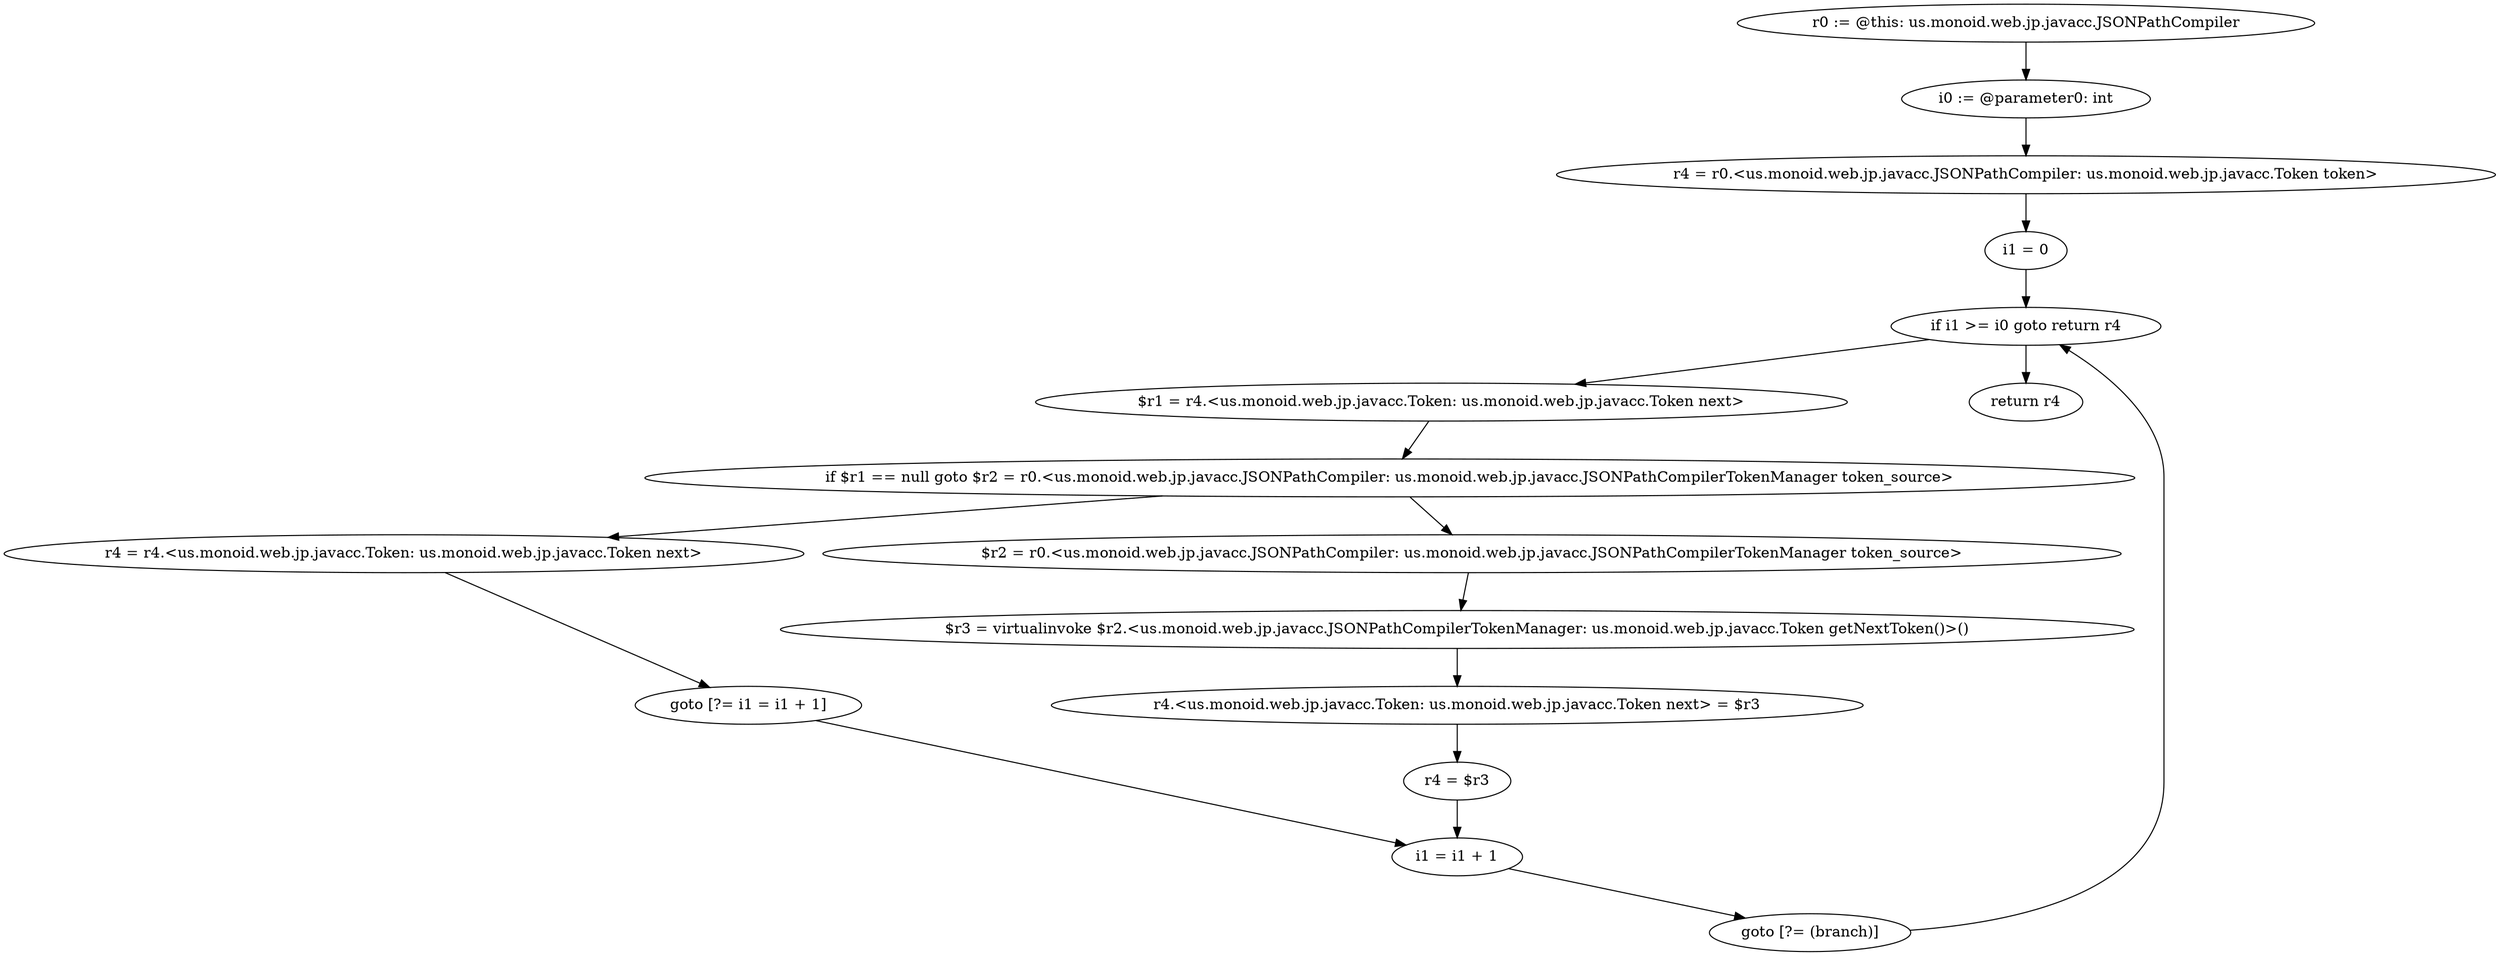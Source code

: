 digraph "unitGraph" {
    "r0 := @this: us.monoid.web.jp.javacc.JSONPathCompiler"
    "i0 := @parameter0: int"
    "r4 = r0.<us.monoid.web.jp.javacc.JSONPathCompiler: us.monoid.web.jp.javacc.Token token>"
    "i1 = 0"
    "if i1 >= i0 goto return r4"
    "$r1 = r4.<us.monoid.web.jp.javacc.Token: us.monoid.web.jp.javacc.Token next>"
    "if $r1 == null goto $r2 = r0.<us.monoid.web.jp.javacc.JSONPathCompiler: us.monoid.web.jp.javacc.JSONPathCompilerTokenManager token_source>"
    "r4 = r4.<us.monoid.web.jp.javacc.Token: us.monoid.web.jp.javacc.Token next>"
    "goto [?= i1 = i1 + 1]"
    "$r2 = r0.<us.monoid.web.jp.javacc.JSONPathCompiler: us.monoid.web.jp.javacc.JSONPathCompilerTokenManager token_source>"
    "$r3 = virtualinvoke $r2.<us.monoid.web.jp.javacc.JSONPathCompilerTokenManager: us.monoid.web.jp.javacc.Token getNextToken()>()"
    "r4.<us.monoid.web.jp.javacc.Token: us.monoid.web.jp.javacc.Token next> = $r3"
    "r4 = $r3"
    "i1 = i1 + 1"
    "goto [?= (branch)]"
    "return r4"
    "r0 := @this: us.monoid.web.jp.javacc.JSONPathCompiler"->"i0 := @parameter0: int";
    "i0 := @parameter0: int"->"r4 = r0.<us.monoid.web.jp.javacc.JSONPathCompiler: us.monoid.web.jp.javacc.Token token>";
    "r4 = r0.<us.monoid.web.jp.javacc.JSONPathCompiler: us.monoid.web.jp.javacc.Token token>"->"i1 = 0";
    "i1 = 0"->"if i1 >= i0 goto return r4";
    "if i1 >= i0 goto return r4"->"$r1 = r4.<us.monoid.web.jp.javacc.Token: us.monoid.web.jp.javacc.Token next>";
    "if i1 >= i0 goto return r4"->"return r4";
    "$r1 = r4.<us.monoid.web.jp.javacc.Token: us.monoid.web.jp.javacc.Token next>"->"if $r1 == null goto $r2 = r0.<us.monoid.web.jp.javacc.JSONPathCompiler: us.monoid.web.jp.javacc.JSONPathCompilerTokenManager token_source>";
    "if $r1 == null goto $r2 = r0.<us.monoid.web.jp.javacc.JSONPathCompiler: us.monoid.web.jp.javacc.JSONPathCompilerTokenManager token_source>"->"r4 = r4.<us.monoid.web.jp.javacc.Token: us.monoid.web.jp.javacc.Token next>";
    "if $r1 == null goto $r2 = r0.<us.monoid.web.jp.javacc.JSONPathCompiler: us.monoid.web.jp.javacc.JSONPathCompilerTokenManager token_source>"->"$r2 = r0.<us.monoid.web.jp.javacc.JSONPathCompiler: us.monoid.web.jp.javacc.JSONPathCompilerTokenManager token_source>";
    "r4 = r4.<us.monoid.web.jp.javacc.Token: us.monoid.web.jp.javacc.Token next>"->"goto [?= i1 = i1 + 1]";
    "goto [?= i1 = i1 + 1]"->"i1 = i1 + 1";
    "$r2 = r0.<us.monoid.web.jp.javacc.JSONPathCompiler: us.monoid.web.jp.javacc.JSONPathCompilerTokenManager token_source>"->"$r3 = virtualinvoke $r2.<us.monoid.web.jp.javacc.JSONPathCompilerTokenManager: us.monoid.web.jp.javacc.Token getNextToken()>()";
    "$r3 = virtualinvoke $r2.<us.monoid.web.jp.javacc.JSONPathCompilerTokenManager: us.monoid.web.jp.javacc.Token getNextToken()>()"->"r4.<us.monoid.web.jp.javacc.Token: us.monoid.web.jp.javacc.Token next> = $r3";
    "r4.<us.monoid.web.jp.javacc.Token: us.monoid.web.jp.javacc.Token next> = $r3"->"r4 = $r3";
    "r4 = $r3"->"i1 = i1 + 1";
    "i1 = i1 + 1"->"goto [?= (branch)]";
    "goto [?= (branch)]"->"if i1 >= i0 goto return r4";
}
